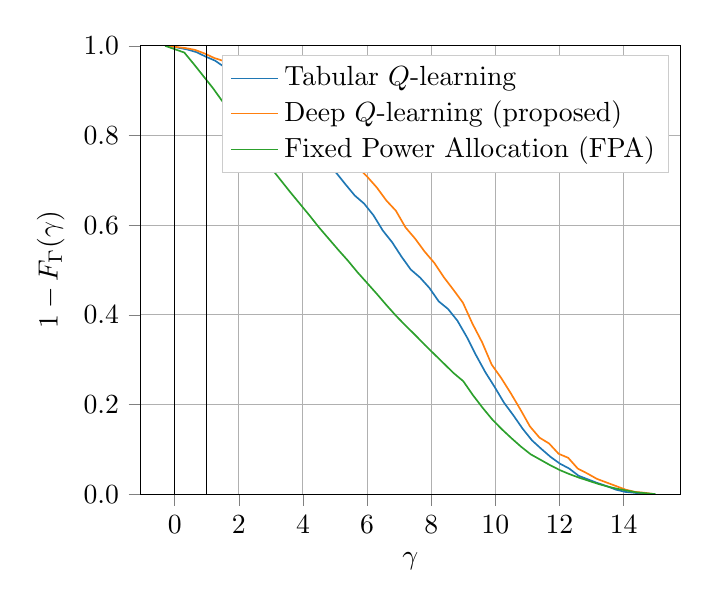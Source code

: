 % This file was created by matplotlib2tikz v0.6.18.
\begin{tikzpicture}

\definecolor{color0}{rgb}{0.122,0.467,0.706}
\definecolor{color1}{rgb}{1,0.498,0.055}
\definecolor{color2}{rgb}{0.173,0.627,0.173}

\begin{axis}[
legend cell align={left},
legend entries={{Tabular $Q$-learning},{Deep $Q$-learning (proposed)},{Fixed Power Allocation (FPA)}},
legend style={draw=white!80.0!black},
tick align=outside,
tick pos=left,
x grid style={white!69.02!black},
xlabel={$\gamma$},
xmajorgrids,
xmin=-1.065, xmax=15.764,
xtick={-2,0,2,4,6,8,10,12,14,16},
xticklabels={$-2$,$0$,$2$,$4$,$6$,$8$,$10$,$12$,$14$,$16$},
y grid style={white!69.02!black},
ylabel={$1 - F_\Gamma(\gamma)$},
ymajorgrids,
ymin=0, ymax=1,
ytick={0,0.2,0.4,0.6,0.8,1},
yticklabels={$0.0$,$0.2$,$0.4$,$0.6$,$0.8$,$1.0$}
]
\addlegendimage{no markers, color0}
\addlegendimage{no markers, color1}
\addlegendimage{no markers, color2}
\addplot [semithick, color0]
table [row sep=\\]{%
-0.198	1 \\
0.383	0.992 \\
0.674	0.986 \\
0.965	0.976 \\
1.256	0.967 \\
1.546	0.953 \\
1.837	0.938 \\
2.128	0.93 \\
2.419	0.916 \\
2.709	0.903 \\
3.0	0.89 \\
3.291	0.866 \\
3.582	0.841 \\
3.873	0.817 \\
4.163	0.788 \\
4.454	0.759 \\
4.745	0.734 \\
5.036	0.717 \\
5.326	0.691 \\
5.617	0.666 \\
5.908	0.648 \\
6.199	0.622 \\
6.49	0.588 \\
6.78	0.562 \\
7.071	0.53 \\
7.362	0.501 \\
7.653	0.483 \\
7.943	0.46 \\
8.234	0.43 \\
8.525	0.413 \\
8.816	0.387 \\
9.107	0.351 \\
9.397	0.31 \\
9.688	0.272 \\
9.979	0.239 \\
10.27	0.204 \\
10.56	0.176 \\
10.851	0.146 \\
11.142	0.12 \\
11.433	0.101 \\
11.723	0.083 \\
12.014	0.068 \\
12.305	0.057 \\
12.596	0.041 \\
12.887	0.033 \\
13.177	0.025 \\
13.468	0.018 \\
13.759	0.01 \\
14.05	0.005 \\
14.34	0.003 \\
14.631	-2.22e-16 \\
};
\addplot [semithick, color1]
table [row sep=\\]{%
-0.264	1 \\
0.333	0.995 \\
0.632	0.991 \\
0.93	0.983 \\
1.229	0.973 \\
1.527	0.966 \\
1.826	0.956 \\
2.124	0.946 \\
2.423	0.932 \\
2.721	0.919 \\
3.02	0.907 \\
3.318	0.89 \\
3.617	0.869 \\
3.915	0.856 \\
4.214	0.834 \\
4.512	0.818 \\
4.811	0.797 \\
5.109	0.772 \\
5.408	0.75 \\
5.706	0.729 \\
6.005	0.708 \\
6.303	0.684 \\
6.601	0.655 \\
6.9	0.632 \\
7.198	0.595 \\
7.497	0.57 \\
7.795	0.541 \\
8.094	0.516 \\
8.392	0.484 \\
8.691	0.456 \\
8.989	0.427 \\
9.288	0.38 \\
9.586	0.339 \\
9.885	0.289 \\
10.183	0.259 \\
10.482	0.225 \\
10.78	0.189 \\
11.079	0.151 \\
11.377	0.126 \\
11.676	0.113 \\
11.974	0.09 \\
12.273	0.081 \\
12.571	0.057 \\
12.87	0.046 \\
13.168	0.034 \\
13.467	0.026 \\
13.765	0.018 \\
14.063	0.01 \\
14.362	0.005 \\
14.66	0.003 \\
14.959	1.11e-16 \\
};
\addplot [semithick, color2]
table [row sep=\\]{%
-0.3	1 \\
0.3	0.985 \\
0.6	0.959 \\
0.9	0.932 \\
1.2	0.905 \\
1.5	0.875 \\
1.8	0.846 \\
2.1	0.816 \\
2.4	0.787 \\
2.7	0.758 \\
3.0	0.728 \\
3.3	0.701 \\
3.6	0.674 \\
3.9	0.648 \\
4.2	0.622 \\
4.5	0.595 \\
4.8	0.57 \\
5.1	0.545 \\
5.4	0.521 \\
5.7	0.495 \\
6.0	0.471 \\
6.3	0.447 \\
6.6	0.422 \\
6.9	0.398 \\
7.199	0.376 \\
7.499	0.355 \\
7.799	0.333 \\
8.099	0.312 \\
8.399	0.291 \\
8.699	0.27 \\
8.999	0.252 \\
9.299	0.221 \\
9.599	0.193 \\
9.899	0.167 \\
10.199	0.145 \\
10.499	0.125 \\
10.799	0.106 \\
11.099	0.089 \\
11.399	0.077 \\
11.699	0.065 \\
11.999	0.054 \\
12.299	0.045 \\
12.599	0.037 \\
12.899	0.03 \\
13.199	0.023 \\
13.499	0.017 \\
13.799	0.012 \\
14.099	0.008 \\
14.399	0.004 \\
14.699	0.002 \\
14.999	4.441e-16 \\
};
\path [draw=black, fill opacity=0] (axis cs:0,0)
--(axis cs:0,1);

\path [draw=black, fill opacity=0] (axis cs:1,0)
--(axis cs:1,1);

\path [draw=black, fill opacity=0] (axis cs:-1.065,0)
--(axis cs:15.764,0);

\path [draw=black, fill opacity=0] (axis cs:-1.065,1)
--(axis cs:15.764,1);

\end{axis}

\end{tikzpicture}